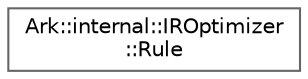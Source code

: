 digraph "Graphical Class Hierarchy"
{
 // INTERACTIVE_SVG=YES
 // LATEX_PDF_SIZE
  bgcolor="transparent";
  edge [fontname=Helvetica,fontsize=10,labelfontname=Helvetica,labelfontsize=10];
  node [fontname=Helvetica,fontsize=10,shape=box,height=0.2,width=0.4];
  rankdir="LR";
  Node0 [id="Node000000",label="Ark::internal::IROptimizer\l::Rule",height=0.2,width=0.4,color="grey40", fillcolor="white", style="filled",URL="$da/d1e/structArk_1_1internal_1_1IROptimizer_1_1Rule.html",tooltip=" "];
}
